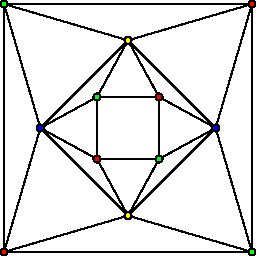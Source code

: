 /******************************************************************************
 *                                 LICENSE                                    *
 ******************************************************************************
 *  This file is part of Mathematics-and-Physics.                             *
 *                                                                            *
 *  Mathematics-and-Physics is free software: you can redistribute it and/or  *
 *  modify it under the terms of the GNU General Public License as published  *
 *  by the Free Software Foundation, either version 3 of the License, or      *
 *  (at your option) any later version.                                       *
 *                                                                            *
 *  Mathematics-and-Physics is distributed in the hope that it will be useful *
 *  but WITHOUT ANY WARRANTY; without even the implied warranty of            *
 *  MERCHANTABILITY or FITNESS FOR A PARTICULAR PURPOSE.  See the             *
 *  GNU General Public License for more details.                              *
 *                                                                            *
 *  You should have received a copy of the GNU General Public License         *
 *  along with Mathematics-and-Physics.  If not, see                          *
 *  <https://www.gnu.org/licenses/>.                                          *
 ******************************************************************************/

/*  Size of the figure.                                                       */
size(128);

real rDot = 0.04;

pair V0 = scale(0.5)*expi(0.25*pi);
pair V1 = scale(0.5)*expi(0.75*pi);
pair V2 = scale(0.5)*expi(1.25*pi);
pair V3 = scale(0.5)*expi(1.75*pi);

pair W0 = expi(0.0*pi);
pair W1 = expi(0.5*pi);
pair W2 = expi(1.0*pi);
pair W3 = expi(1.5*pi);

pair Z0 = scale(2.0)*expi(0.25*pi);
pair Z1 = scale(2.0)*expi(0.75*pi);
pair Z2 = scale(2.0)*expi(1.25*pi);
pair Z3 = scale(2.0)*expi(1.75*pi);

draw(V0 -- V1 -- V2 -- V3 -- cycle);
draw(W0 -- W1 -- W2 -- W3 -- cycle);
draw(Z0 -- Z1 -- Z2 -- Z3 -- cycle);

draw(V0 -- W0);
draw(V0 -- W1);

draw(V1 -- W1);
draw(V1 -- W2);

draw(V2 -- W2);
draw(V2 -- W3);

draw(V3 -- W3);
draw(V3 -- W0);

draw(W0 -- Z3);
draw(W0 -- Z0);

draw(W1 -- Z0);
draw(W1 -- Z1);

draw(W2 -- Z1);
draw(W2 -- Z2);

draw(W3 -- Z2);
draw(W3 -- Z3);

filldraw(circle(V0, rDot), red, black);
filldraw(circle(V1, rDot), green, black);
filldraw(circle(V2, rDot), red, black);
filldraw(circle(V3, rDot), green, black);

filldraw(circle(W0, rDot), blue, black);
filldraw(circle(W1, rDot), yellow, black);
filldraw(circle(W2, rDot), blue, black);
filldraw(circle(W3, rDot), yellow, black);

filldraw(circle(Z0, rDot), red, black);
filldraw(circle(Z1, rDot), green, black);
filldraw(circle(Z2, rDot), red, black);
filldraw(circle(Z3, rDot), green, black);
